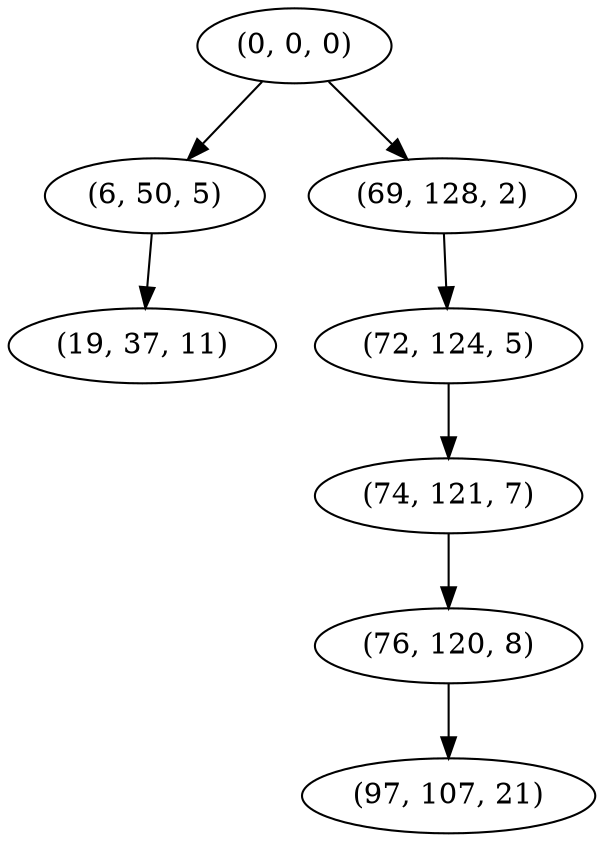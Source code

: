 digraph tree {
    "(0, 0, 0)";
    "(6, 50, 5)";
    "(19, 37, 11)";
    "(69, 128, 2)";
    "(72, 124, 5)";
    "(74, 121, 7)";
    "(76, 120, 8)";
    "(97, 107, 21)";
    "(0, 0, 0)" -> "(6, 50, 5)";
    "(0, 0, 0)" -> "(69, 128, 2)";
    "(6, 50, 5)" -> "(19, 37, 11)";
    "(69, 128, 2)" -> "(72, 124, 5)";
    "(72, 124, 5)" -> "(74, 121, 7)";
    "(74, 121, 7)" -> "(76, 120, 8)";
    "(76, 120, 8)" -> "(97, 107, 21)";
}
